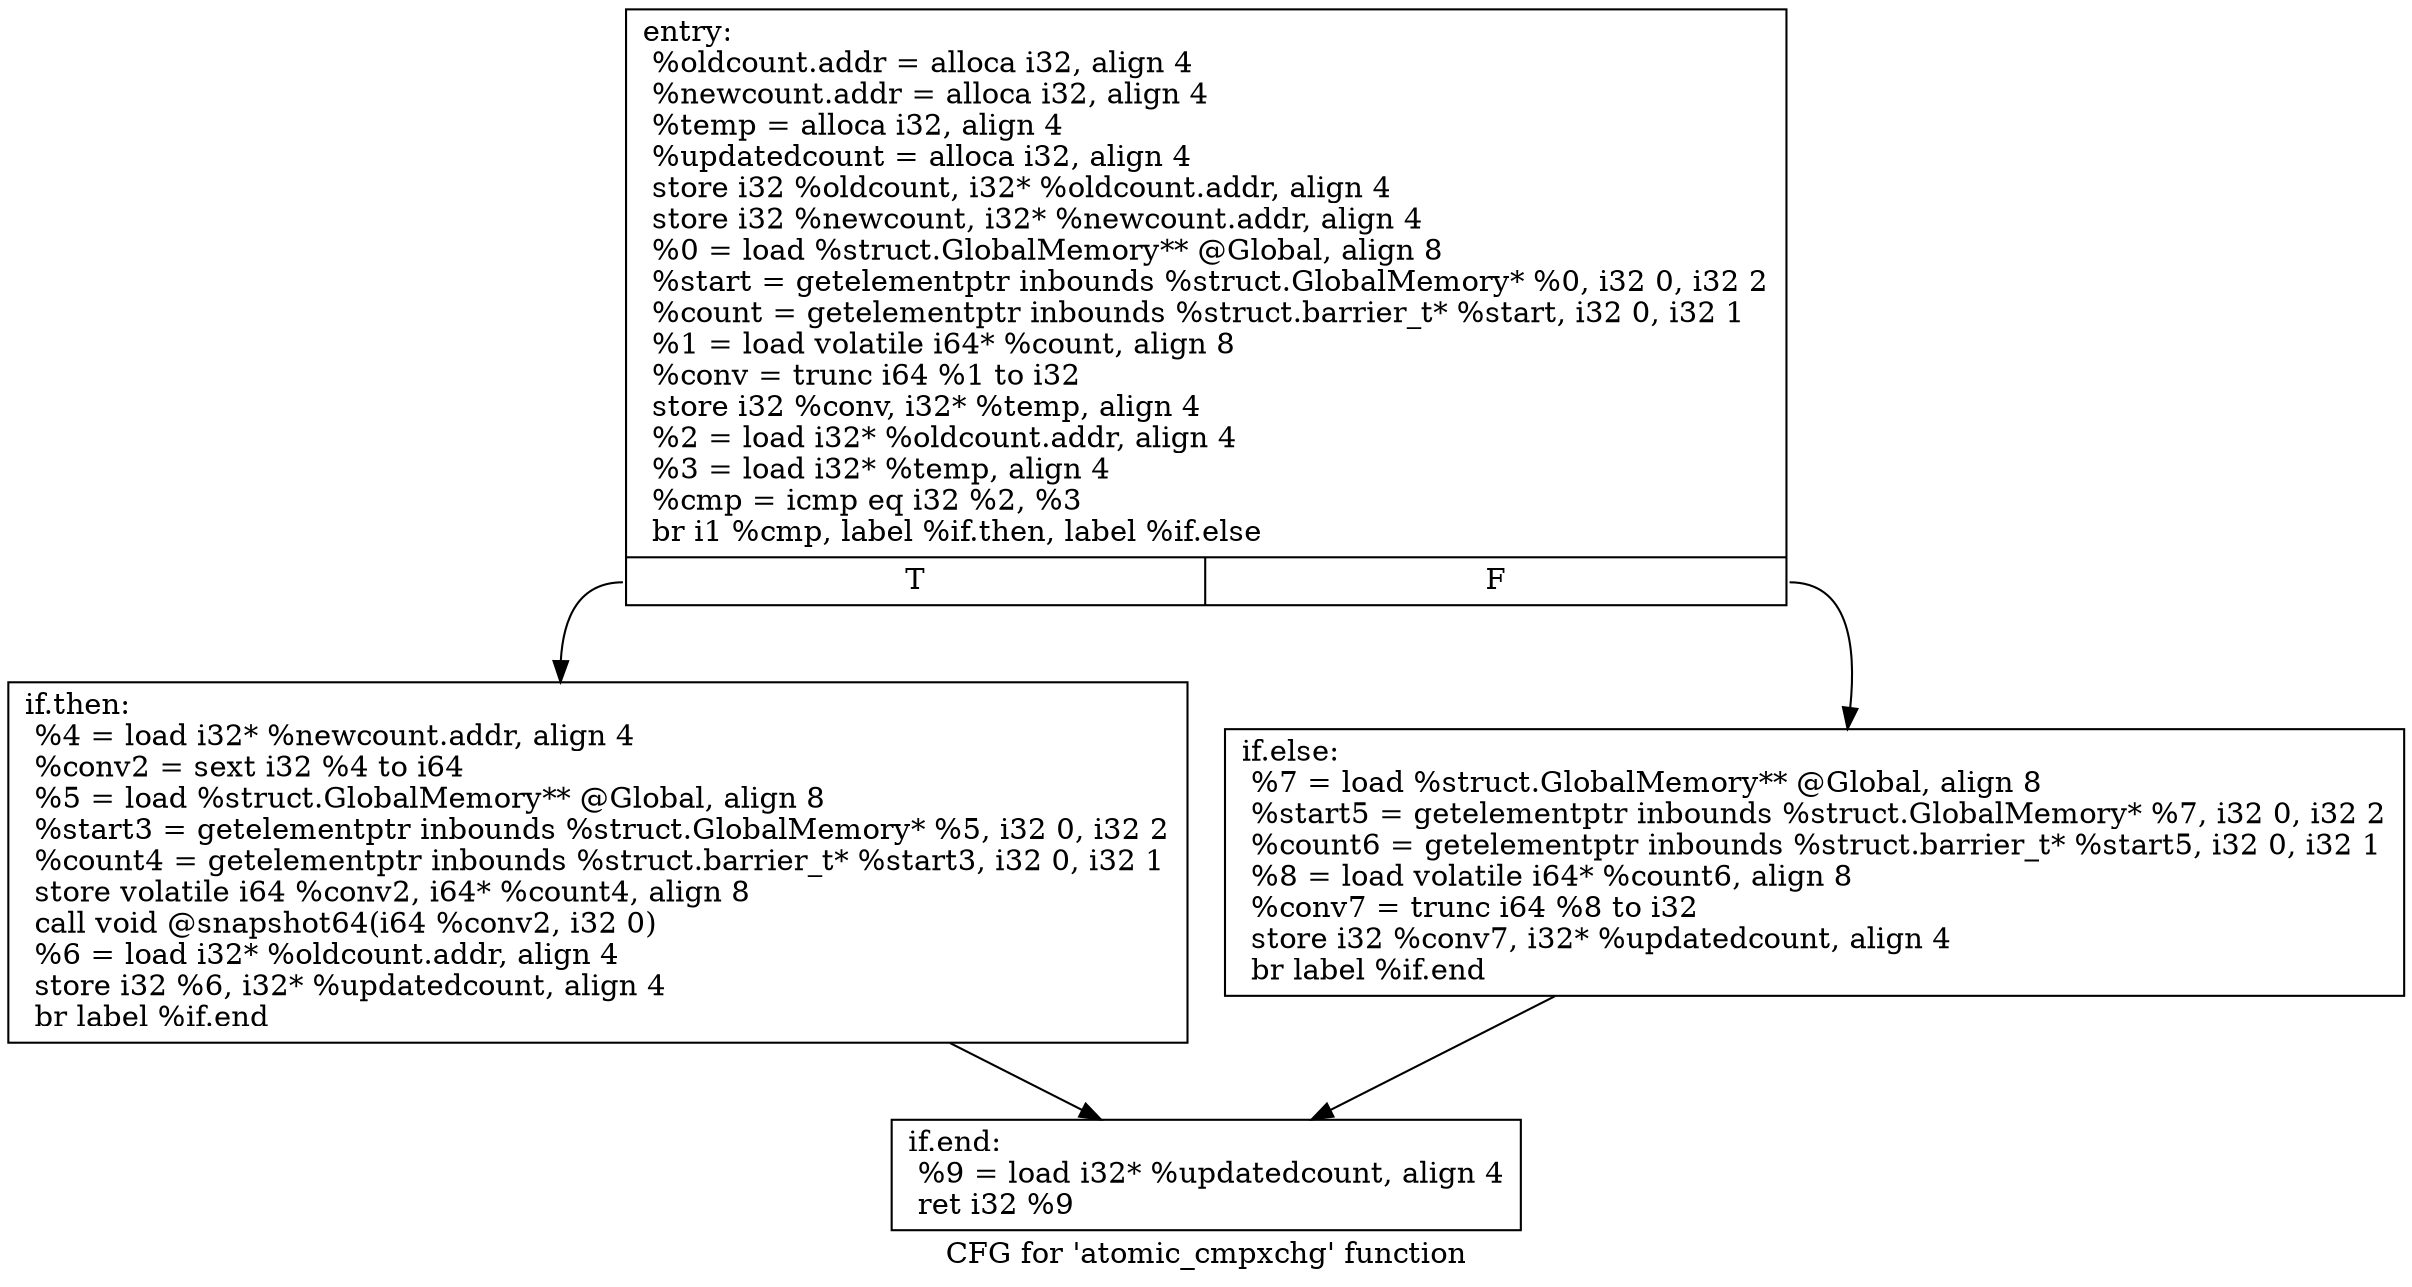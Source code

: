 digraph "CFG for 'atomic_cmpxchg' function" {
	label="CFG for 'atomic_cmpxchg' function";

	Node0x5da4790 [shape=record,label="{entry:\l  %oldcount.addr = alloca i32, align 4\l  %newcount.addr = alloca i32, align 4\l  %temp = alloca i32, align 4\l  %updatedcount = alloca i32, align 4\l  store i32 %oldcount, i32* %oldcount.addr, align 4\l  store i32 %newcount, i32* %newcount.addr, align 4\l  %0 = load %struct.GlobalMemory** @Global, align 8\l  %start = getelementptr inbounds %struct.GlobalMemory* %0, i32 0, i32 2\l  %count = getelementptr inbounds %struct.barrier_t* %start, i32 0, i32 1\l  %1 = load volatile i64* %count, align 8\l  %conv = trunc i64 %1 to i32\l  store i32 %conv, i32* %temp, align 4\l  %2 = load i32* %oldcount.addr, align 4\l  %3 = load i32* %temp, align 4\l  %cmp = icmp eq i32 %2, %3\l  br i1 %cmp, label %if.then, label %if.else\l|{<s0>T|<s1>F}}"];
	Node0x5da4790:s0 -> Node0x5da47e0;
	Node0x5da4790:s1 -> Node0x5da4830;
	Node0x5da47e0 [shape=record,label="{if.then:                                          \l  %4 = load i32* %newcount.addr, align 4\l  %conv2 = sext i32 %4 to i64\l  %5 = load %struct.GlobalMemory** @Global, align 8\l  %start3 = getelementptr inbounds %struct.GlobalMemory* %5, i32 0, i32 2\l  %count4 = getelementptr inbounds %struct.barrier_t* %start3, i32 0, i32 1\l  store volatile i64 %conv2, i64* %count4, align 8\l  call void @snapshot64(i64 %conv2, i32 0)\l  %6 = load i32* %oldcount.addr, align 4\l  store i32 %6, i32* %updatedcount, align 4\l  br label %if.end\l}"];
	Node0x5da47e0 -> Node0x5da4c60;
	Node0x5da4830 [shape=record,label="{if.else:                                          \l  %7 = load %struct.GlobalMemory** @Global, align 8\l  %start5 = getelementptr inbounds %struct.GlobalMemory* %7, i32 0, i32 2\l  %count6 = getelementptr inbounds %struct.barrier_t* %start5, i32 0, i32 1\l  %8 = load volatile i64* %count6, align 8\l  %conv7 = trunc i64 %8 to i32\l  store i32 %conv7, i32* %updatedcount, align 4\l  br label %if.end\l}"];
	Node0x5da4830 -> Node0x5da4c60;
	Node0x5da4c60 [shape=record,label="{if.end:                                           \l  %9 = load i32* %updatedcount, align 4\l  ret i32 %9\l}"];
}
